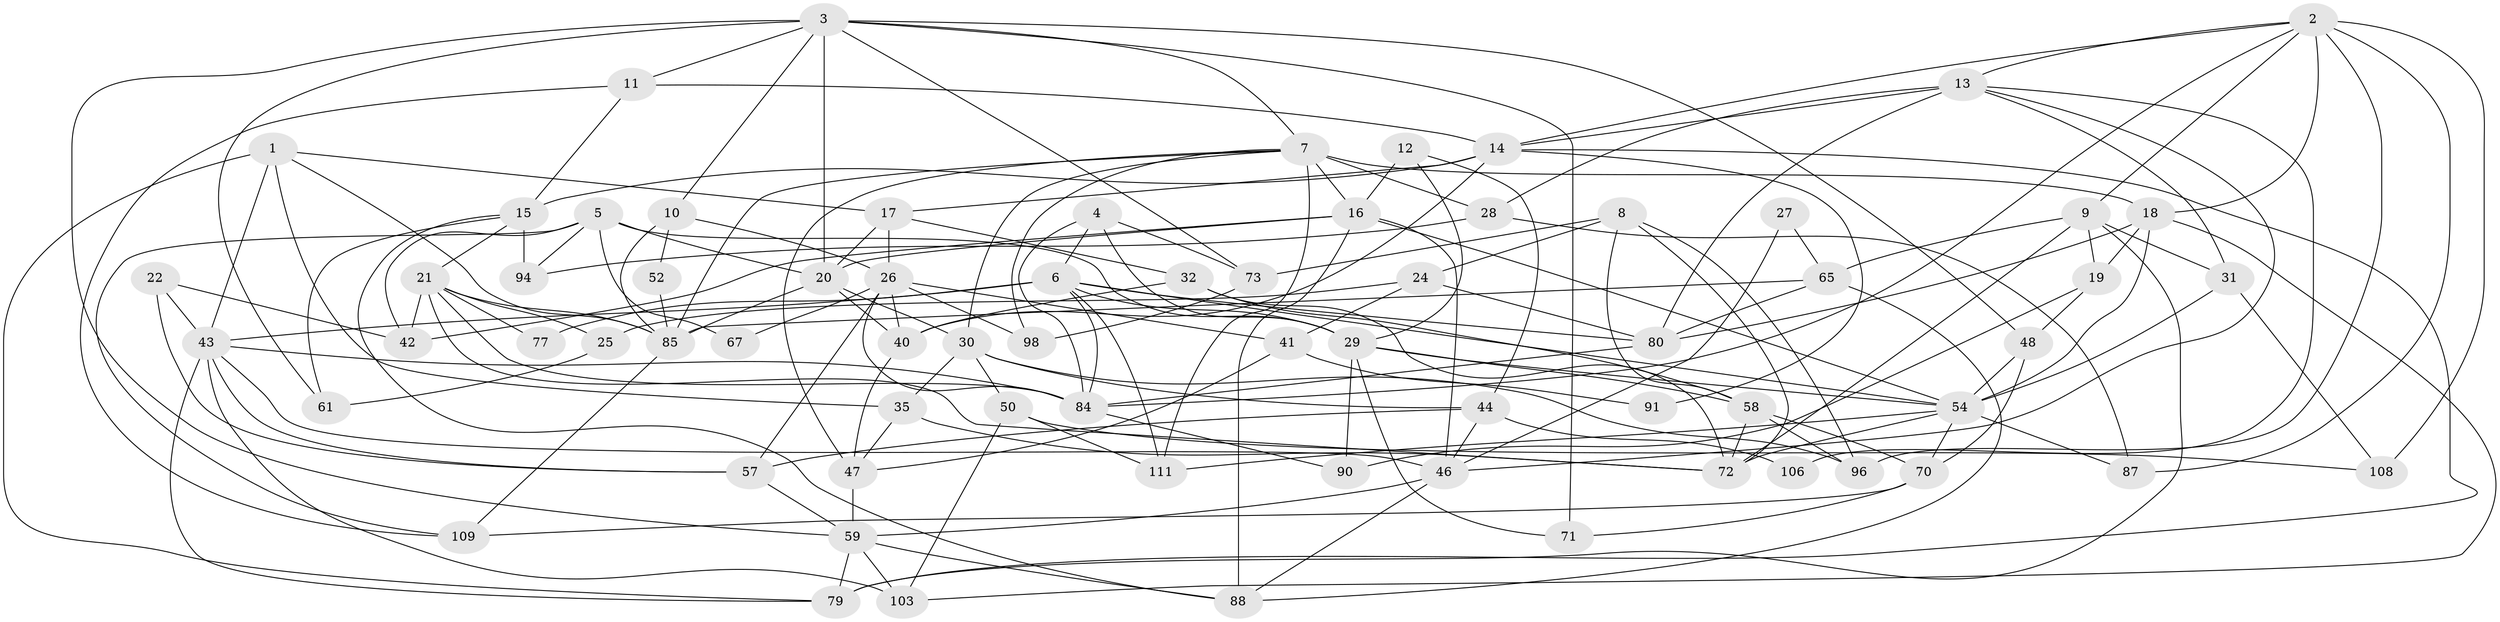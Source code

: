 // original degree distribution, {3: 0.30357142857142855, 5: 0.17857142857142858, 6: 0.11607142857142858, 4: 0.2767857142857143, 2: 0.09821428571428571, 7: 0.017857142857142856, 8: 0.008928571428571428}
// Generated by graph-tools (version 1.1) at 2025/11/02/27/25 16:11:23]
// undirected, 70 vertices, 176 edges
graph export_dot {
graph [start="1"]
  node [color=gray90,style=filled];
  1 [super="+86"];
  2 [super="+36"];
  3 [super="+64"];
  4 [super="+34"];
  5 [super="+38"];
  6 [super="+37"];
  7 [super="+82"];
  8 [super="+56"];
  9 [super="+74"];
  10 [super="+55"];
  11 [super="+76"];
  12 [super="+63"];
  13 [super="+102"];
  14 [super="+95"];
  15 [super="+69"];
  16 [super="+81"];
  17 [super="+23"];
  18 [super="+39"];
  19;
  20 [super="+33"];
  21 [super="+49"];
  22;
  24;
  25;
  26 [super="+60"];
  27;
  28 [super="+45"];
  29 [super="+99"];
  30 [super="+68"];
  31;
  32 [super="+66"];
  35 [super="+78"];
  40 [super="+101"];
  41;
  42 [super="+62"];
  43 [super="+110"];
  44 [super="+83"];
  46 [super="+112"];
  47 [super="+92"];
  48 [super="+53"];
  50 [super="+51"];
  52;
  54 [super="+97"];
  57;
  58;
  59 [super="+100"];
  61;
  65 [super="+107"];
  67;
  70 [super="+75"];
  71;
  72 [super="+93"];
  73;
  77;
  79;
  80 [super="+104"];
  84 [super="+105"];
  85 [super="+89"];
  87;
  88;
  90;
  91;
  94;
  96;
  98;
  103;
  106;
  108;
  109;
  111;
  1 -- 43;
  1 -- 79;
  1 -- 85;
  1 -- 17;
  1 -- 35;
  2 -- 84;
  2 -- 13;
  2 -- 108;
  2 -- 14;
  2 -- 96;
  2 -- 18;
  2 -- 87;
  2 -- 9;
  3 -- 48;
  3 -- 73;
  3 -- 61;
  3 -- 71;
  3 -- 59;
  3 -- 20;
  3 -- 7;
  3 -- 10;
  3 -- 11;
  4 -- 84;
  4 -- 73;
  4 -- 29;
  4 -- 6;
  5 -- 20;
  5 -- 94;
  5 -- 42;
  5 -- 67;
  5 -- 29;
  5 -- 109;
  6 -- 111;
  6 -- 80;
  6 -- 77;
  6 -- 43;
  6 -- 29;
  6 -- 84;
  6 -- 54;
  7 -- 30;
  7 -- 18;
  7 -- 28 [weight=2];
  7 -- 98;
  7 -- 85;
  7 -- 111;
  7 -- 47;
  7 -- 16;
  8 -- 73;
  8 -- 24;
  8 -- 58;
  8 -- 96;
  8 -- 72;
  9 -- 79;
  9 -- 19;
  9 -- 72;
  9 -- 31;
  9 -- 65;
  10 -- 26;
  10 -- 52;
  10 -- 85;
  11 -- 109;
  11 -- 14;
  11 -- 15;
  12 -- 16;
  12 -- 29;
  12 -- 44;
  13 -- 46;
  13 -- 14;
  13 -- 80 [weight=2];
  13 -- 28;
  13 -- 106;
  13 -- 31;
  14 -- 79;
  14 -- 91;
  14 -- 15;
  14 -- 17;
  14 -- 40;
  15 -- 21;
  15 -- 94;
  15 -- 88;
  15 -- 61;
  16 -- 88;
  16 -- 46;
  16 -- 54;
  16 -- 42;
  16 -- 20;
  17 -- 20;
  17 -- 32;
  17 -- 26;
  18 -- 103;
  18 -- 54;
  18 -- 80;
  18 -- 19;
  19 -- 90;
  19 -- 48;
  20 -- 40;
  20 -- 85;
  20 -- 30;
  21 -- 25;
  21 -- 85;
  21 -- 42;
  21 -- 77;
  21 -- 72;
  21 -- 84;
  22 -- 43;
  22 -- 57;
  22 -- 42;
  24 -- 25;
  24 -- 41;
  24 -- 80;
  25 -- 61;
  26 -- 57;
  26 -- 98;
  26 -- 67;
  26 -- 40;
  26 -- 41;
  26 -- 84;
  27 -- 65;
  27 -- 46;
  28 -- 87;
  28 -- 94;
  29 -- 58;
  29 -- 71;
  29 -- 90;
  29 -- 54;
  30 -- 35;
  30 -- 96;
  30 -- 50;
  30 -- 44;
  31 -- 54;
  31 -- 108;
  32 -- 40 [weight=2];
  32 -- 58;
  32 -- 72;
  35 -- 72;
  35 -- 47 [weight=2];
  40 -- 47;
  41 -- 47;
  41 -- 91;
  43 -- 57;
  43 -- 103;
  43 -- 79;
  43 -- 46;
  43 -- 84;
  44 -- 46;
  44 -- 106;
  44 -- 57;
  46 -- 88;
  46 -- 59;
  47 -- 59;
  48 -- 70;
  48 -- 54;
  50 -- 108;
  50 -- 111;
  50 -- 103;
  52 -- 85;
  54 -- 111;
  54 -- 70;
  54 -- 72;
  54 -- 87;
  57 -- 59;
  58 -- 70;
  58 -- 96;
  58 -- 72;
  59 -- 103;
  59 -- 79;
  59 -- 88;
  65 -- 80;
  65 -- 88;
  65 -- 85;
  70 -- 109;
  70 -- 71;
  73 -- 98;
  80 -- 84;
  84 -- 90;
  85 -- 109;
}
